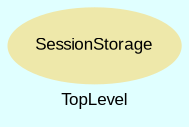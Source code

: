 digraph TopLevel {
    compound = true
    bgcolor = lightcyan1
    fontname = Arial
    fontsize = 8
    label = "TopLevel"
    node [
        fontname = Arial,
        fontsize = 8,
        color = black
    ]

    SessionStorage [
        fontcolor = black,
        URL = "classes/SessionStorage.html",
        shape = ellipse,
        color = palegoldenrod,
        style = filled,
        label = "SessionStorage"
    ]

}

